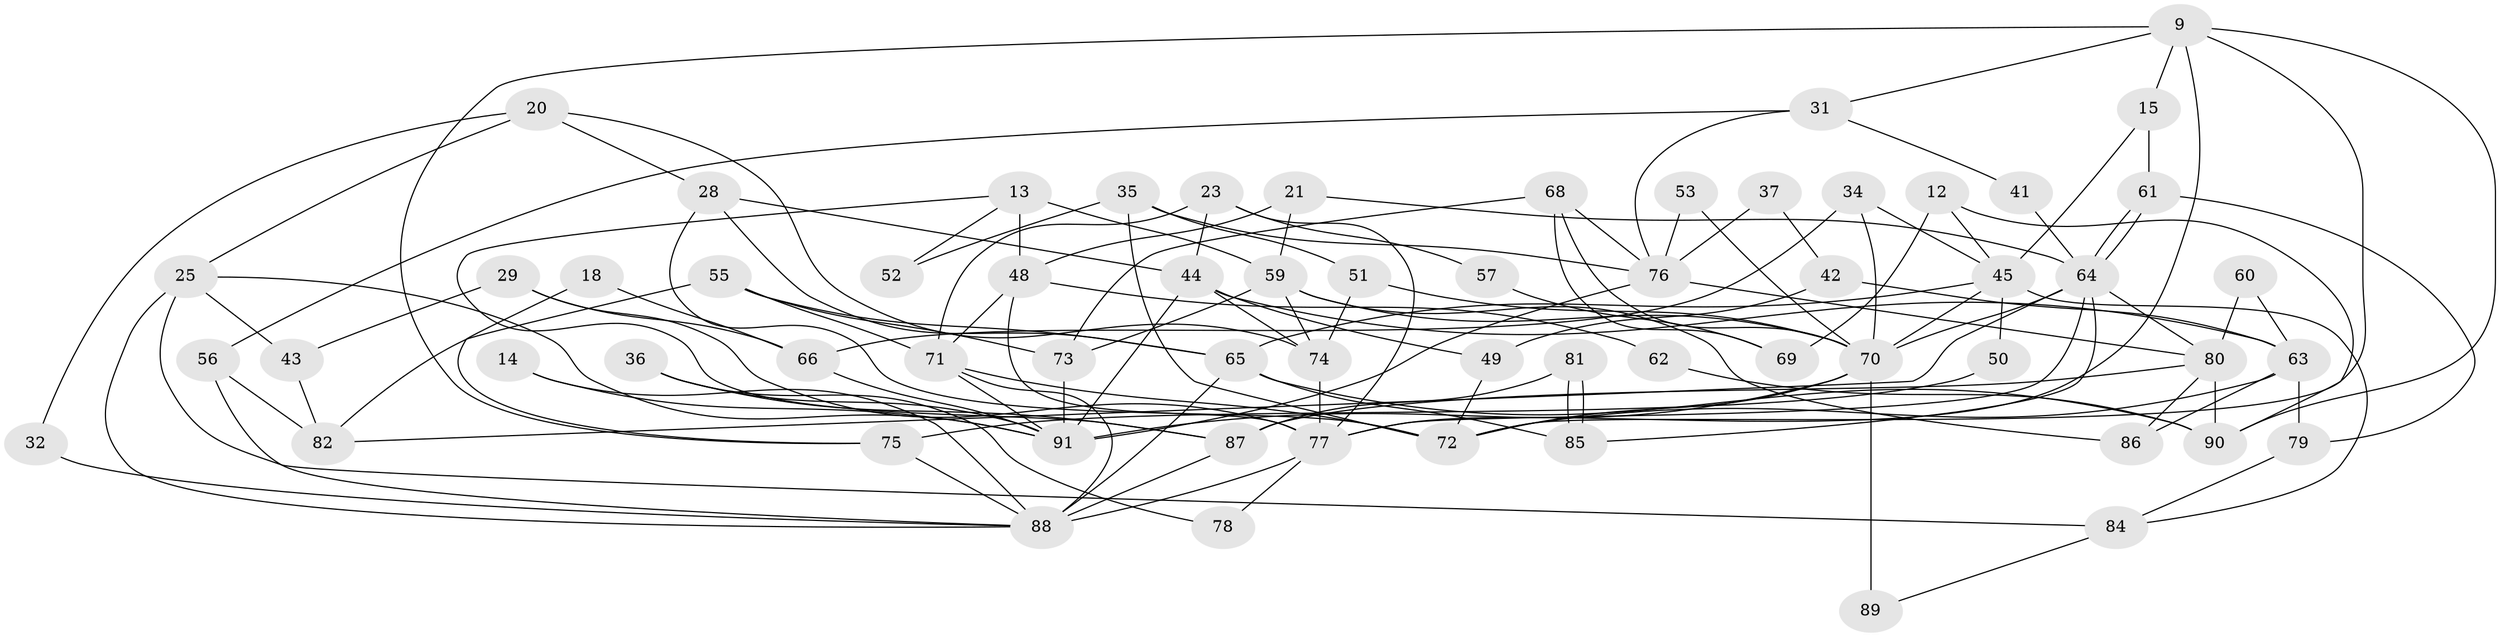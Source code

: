 // original degree distribution, {2: 0.15384615384615385, 5: 0.16483516483516483, 3: 0.26373626373626374, 8: 0.02197802197802198, 6: 0.10989010989010989, 4: 0.25274725274725274, 7: 0.03296703296703297}
// Generated by graph-tools (version 1.1) at 2025/52/03/04/25 21:52:11]
// undirected, 63 vertices, 132 edges
graph export_dot {
graph [start="1"]
  node [color=gray90,style=filled];
  9;
  12;
  13;
  14;
  15;
  18;
  20;
  21;
  23;
  25 [super="+19"];
  28;
  29;
  31;
  32;
  34;
  35;
  36;
  37;
  41;
  42;
  43;
  44;
  45 [super="+39+38"];
  48 [super="+11+22"];
  49;
  50 [super="+4"];
  51;
  52;
  53;
  55;
  56;
  57;
  59 [super="+8"];
  60;
  61;
  62;
  63;
  64 [super="+6"];
  65 [super="+46"];
  66;
  68;
  69;
  70 [super="+2+17"];
  71 [super="+40"];
  72 [super="+58"];
  73 [super="+10"];
  74;
  75;
  76 [super="+54"];
  77 [super="+33+30"];
  78;
  79 [super="+47"];
  80 [super="+27"];
  81;
  82;
  84;
  85;
  86;
  87;
  88 [super="+3+67"];
  89 [super="+5"];
  90;
  91 [super="+83"];
  9 -- 77;
  9 -- 72;
  9 -- 15;
  9 -- 31;
  9 -- 75;
  9 -- 90;
  12 -- 90;
  12 -- 69;
  12 -- 45;
  13 -- 87;
  13 -- 52;
  13 -- 59 [weight=2];
  13 -- 48;
  14 -- 91;
  14 -- 88;
  15 -- 61;
  15 -- 45;
  18 -- 66;
  18 -- 75;
  20 -- 28;
  20 -- 74;
  20 -- 32;
  20 -- 25;
  21 -- 59;
  21 -- 48;
  21 -- 64;
  23 -- 44;
  23 -- 57;
  23 -- 71;
  23 -- 77;
  25 -- 43;
  25 -- 88 [weight=2];
  25 -- 91;
  25 -- 84;
  28 -- 44;
  28 -- 72;
  28 -- 65;
  29 -- 66;
  29 -- 43;
  29 -- 77;
  31 -- 56;
  31 -- 41;
  31 -- 76;
  32 -- 88;
  34 -- 70;
  34 -- 66;
  34 -- 45;
  35 -- 72 [weight=2];
  35 -- 51;
  35 -- 52;
  35 -- 76 [weight=2];
  36 -- 87;
  36 -- 78;
  36 -- 91;
  37 -- 42;
  37 -- 76;
  41 -- 64;
  42 -- 63;
  42 -- 49;
  43 -- 82;
  44 -- 63;
  44 -- 49;
  44 -- 74;
  44 -- 91 [weight=2];
  45 -- 50 [weight=2];
  45 -- 65 [weight=3];
  45 -- 84;
  45 -- 70;
  48 -- 77;
  48 -- 62;
  48 -- 71;
  49 -- 72;
  50 -- 75 [weight=2];
  51 -- 70 [weight=2];
  51 -- 74;
  53 -- 76;
  53 -- 70;
  55 -- 65;
  55 -- 71 [weight=2];
  55 -- 73;
  55 -- 82;
  56 -- 82;
  56 -- 88;
  57 -- 69;
  59 -- 73;
  59 -- 86;
  59 -- 74;
  59 -- 70;
  60 -- 63;
  60 -- 80;
  61 -- 64;
  61 -- 64;
  61 -- 79;
  62 -- 90;
  63 -- 86;
  63 -- 72;
  63 -- 79 [weight=2];
  64 -- 80;
  64 -- 77 [weight=2];
  64 -- 82;
  64 -- 85;
  64 -- 70 [weight=2];
  65 -- 90;
  65 -- 85;
  65 -- 88 [weight=2];
  66 -- 91;
  68 -- 69;
  68 -- 70;
  68 -- 76;
  68 -- 73;
  70 -- 89 [weight=2];
  70 -- 91 [weight=2];
  70 -- 72;
  71 -- 91;
  71 -- 72;
  71 -- 88;
  73 -- 91;
  74 -- 77;
  75 -- 88;
  76 -- 80 [weight=2];
  76 -- 91 [weight=2];
  77 -- 78;
  77 -- 88 [weight=2];
  79 -- 84;
  80 -- 86;
  80 -- 87 [weight=2];
  80 -- 90;
  81 -- 87;
  81 -- 85;
  81 -- 85;
  84 -- 89;
  87 -- 88;
}
